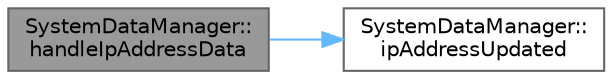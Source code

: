 digraph "SystemDataManager::handleIpAddressData"
{
 // LATEX_PDF_SIZE
  bgcolor="transparent";
  edge [fontname=Helvetica,fontsize=10,labelfontname=Helvetica,labelfontsize=10];
  node [fontname=Helvetica,fontsize=10,shape=box,height=0.2,width=0.4];
  rankdir="LR";
  Node1 [id="Node000001",label="SystemDataManager::\lhandleIpAddressData",height=0.2,width=0.4,color="gray40", fillcolor="grey60", style="filled", fontcolor="black",tooltip="Handle IP Address data."];
  Node1 -> Node2 [id="edge1_Node000001_Node000002",color="steelblue1",style="solid",tooltip=" "];
  Node2 [id="Node000002",label="SystemDataManager::\lipAddressUpdated",height=0.2,width=0.4,color="grey40", fillcolor="white", style="filled",URL="$classSystemDataManager.html#aaf8f4160238a3bd720df79d4da2b6da6",tooltip=" "];
}
